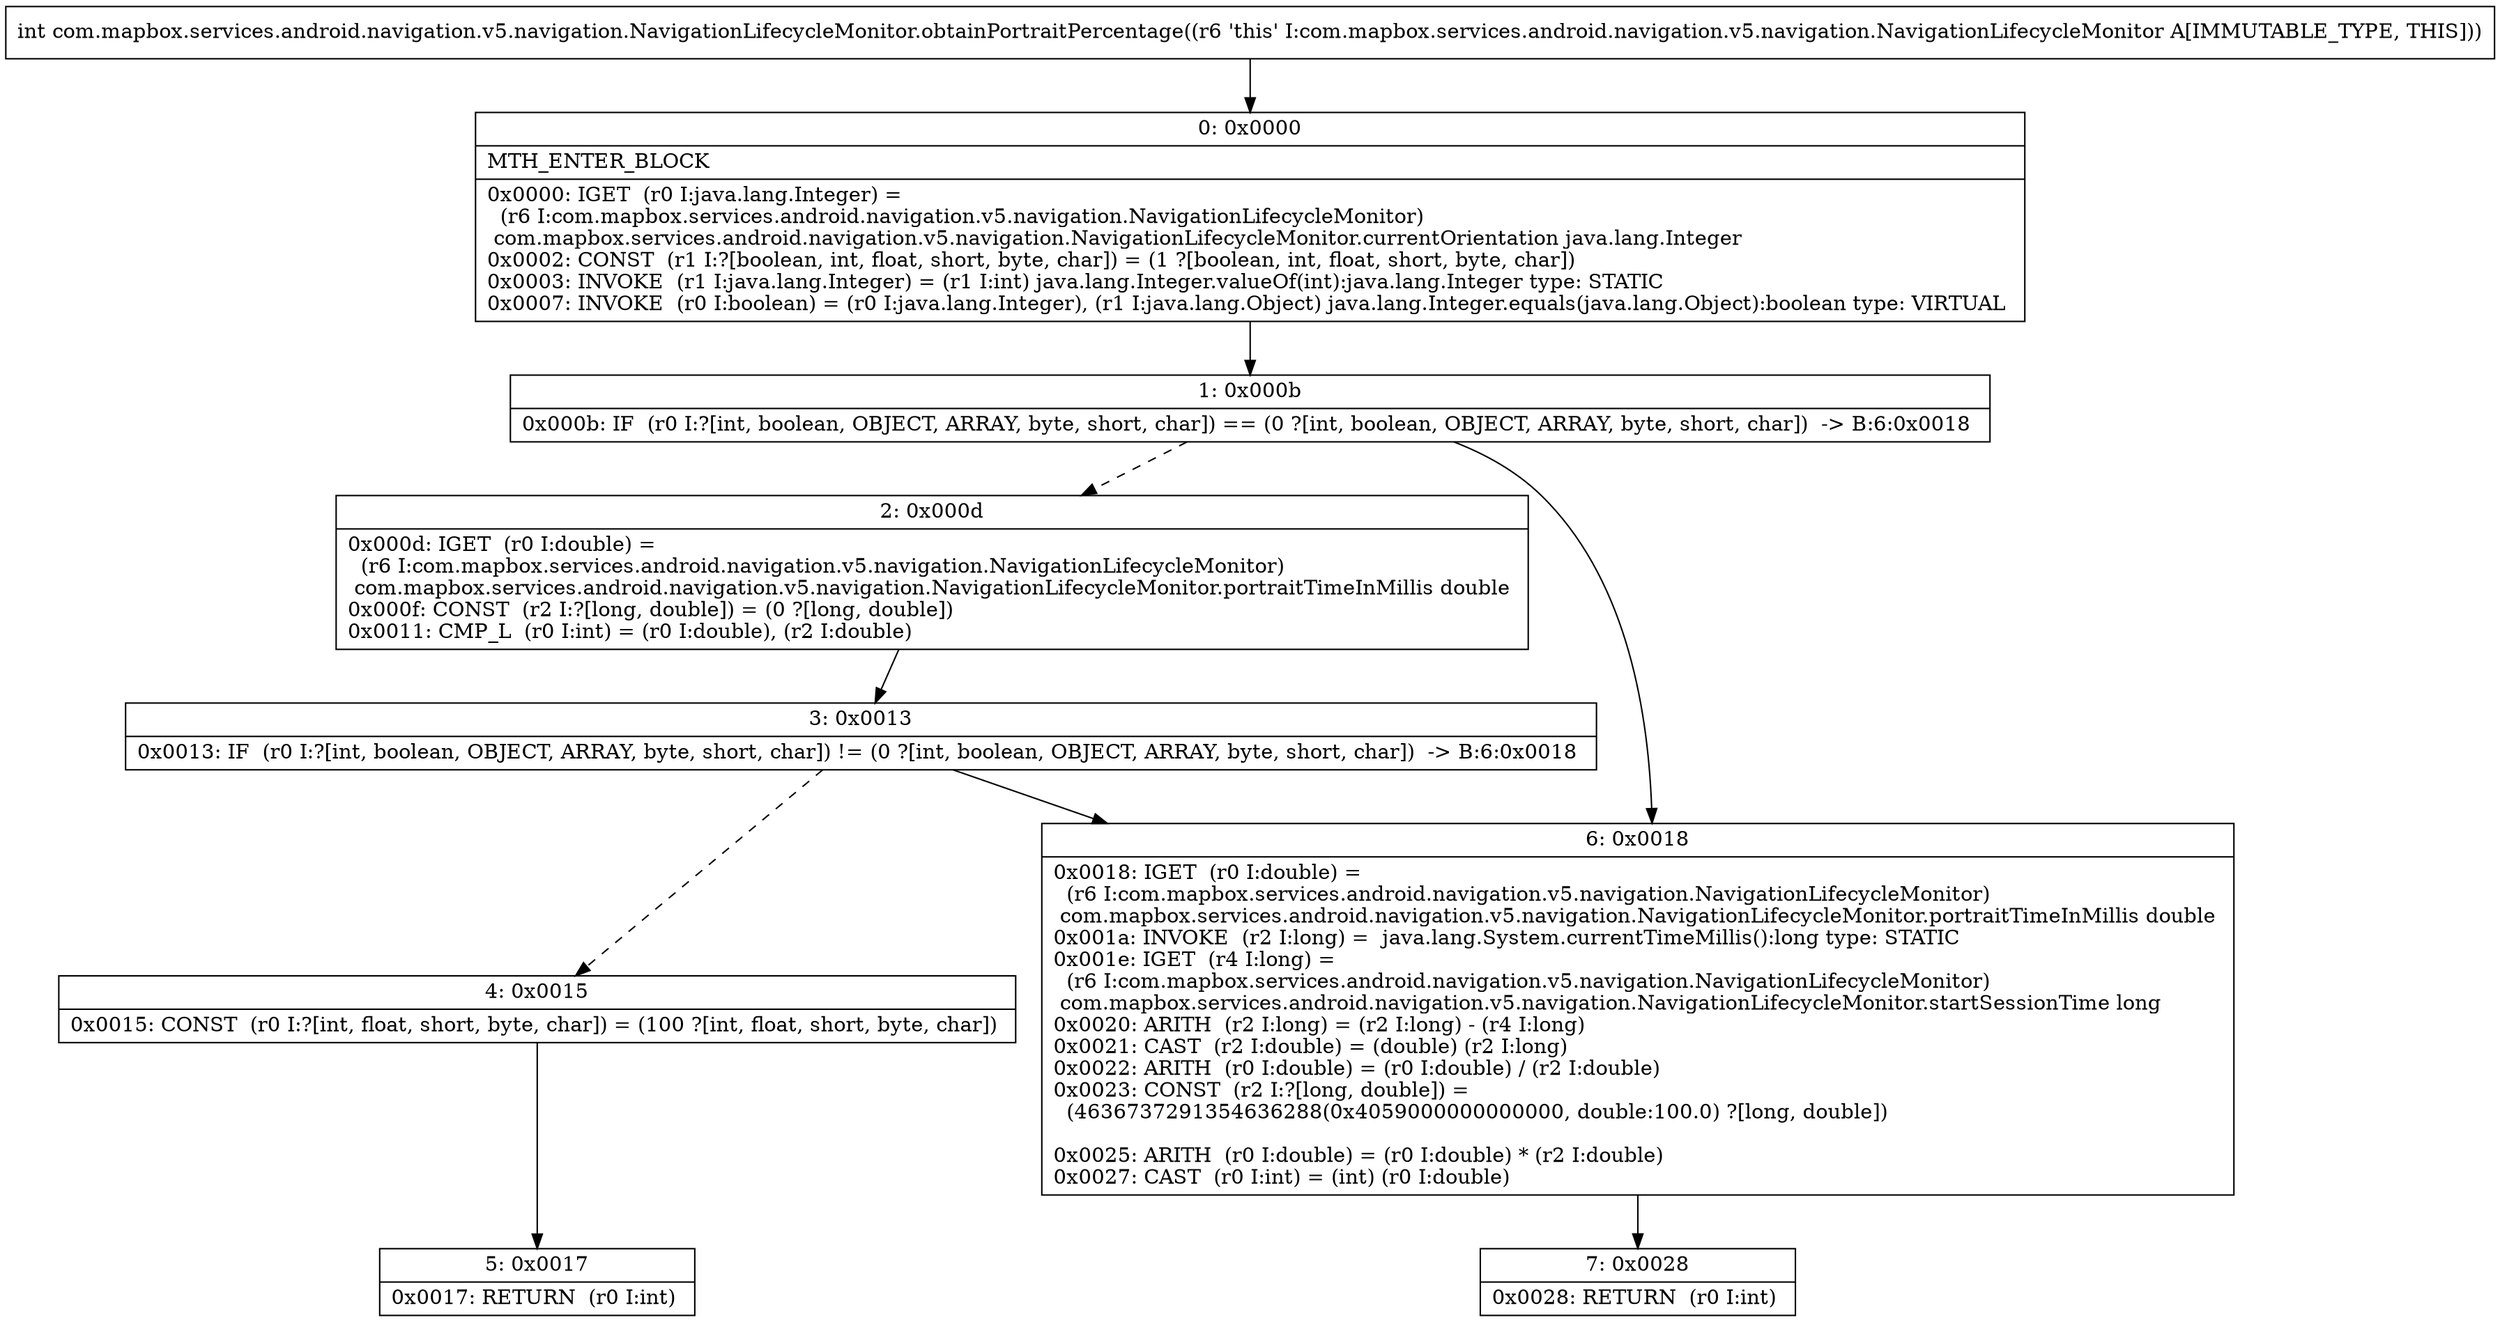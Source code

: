 digraph "CFG forcom.mapbox.services.android.navigation.v5.navigation.NavigationLifecycleMonitor.obtainPortraitPercentage()I" {
Node_0 [shape=record,label="{0\:\ 0x0000|MTH_ENTER_BLOCK\l|0x0000: IGET  (r0 I:java.lang.Integer) = \l  (r6 I:com.mapbox.services.android.navigation.v5.navigation.NavigationLifecycleMonitor)\l com.mapbox.services.android.navigation.v5.navigation.NavigationLifecycleMonitor.currentOrientation java.lang.Integer \l0x0002: CONST  (r1 I:?[boolean, int, float, short, byte, char]) = (1 ?[boolean, int, float, short, byte, char]) \l0x0003: INVOKE  (r1 I:java.lang.Integer) = (r1 I:int) java.lang.Integer.valueOf(int):java.lang.Integer type: STATIC \l0x0007: INVOKE  (r0 I:boolean) = (r0 I:java.lang.Integer), (r1 I:java.lang.Object) java.lang.Integer.equals(java.lang.Object):boolean type: VIRTUAL \l}"];
Node_1 [shape=record,label="{1\:\ 0x000b|0x000b: IF  (r0 I:?[int, boolean, OBJECT, ARRAY, byte, short, char]) == (0 ?[int, boolean, OBJECT, ARRAY, byte, short, char])  \-\> B:6:0x0018 \l}"];
Node_2 [shape=record,label="{2\:\ 0x000d|0x000d: IGET  (r0 I:double) = \l  (r6 I:com.mapbox.services.android.navigation.v5.navigation.NavigationLifecycleMonitor)\l com.mapbox.services.android.navigation.v5.navigation.NavigationLifecycleMonitor.portraitTimeInMillis double \l0x000f: CONST  (r2 I:?[long, double]) = (0 ?[long, double]) \l0x0011: CMP_L  (r0 I:int) = (r0 I:double), (r2 I:double) \l}"];
Node_3 [shape=record,label="{3\:\ 0x0013|0x0013: IF  (r0 I:?[int, boolean, OBJECT, ARRAY, byte, short, char]) != (0 ?[int, boolean, OBJECT, ARRAY, byte, short, char])  \-\> B:6:0x0018 \l}"];
Node_4 [shape=record,label="{4\:\ 0x0015|0x0015: CONST  (r0 I:?[int, float, short, byte, char]) = (100 ?[int, float, short, byte, char]) \l}"];
Node_5 [shape=record,label="{5\:\ 0x0017|0x0017: RETURN  (r0 I:int) \l}"];
Node_6 [shape=record,label="{6\:\ 0x0018|0x0018: IGET  (r0 I:double) = \l  (r6 I:com.mapbox.services.android.navigation.v5.navigation.NavigationLifecycleMonitor)\l com.mapbox.services.android.navigation.v5.navigation.NavigationLifecycleMonitor.portraitTimeInMillis double \l0x001a: INVOKE  (r2 I:long) =  java.lang.System.currentTimeMillis():long type: STATIC \l0x001e: IGET  (r4 I:long) = \l  (r6 I:com.mapbox.services.android.navigation.v5.navigation.NavigationLifecycleMonitor)\l com.mapbox.services.android.navigation.v5.navigation.NavigationLifecycleMonitor.startSessionTime long \l0x0020: ARITH  (r2 I:long) = (r2 I:long) \- (r4 I:long) \l0x0021: CAST  (r2 I:double) = (double) (r2 I:long) \l0x0022: ARITH  (r0 I:double) = (r0 I:double) \/ (r2 I:double) \l0x0023: CONST  (r2 I:?[long, double]) = \l  (4636737291354636288(0x4059000000000000, double:100.0) ?[long, double])\l \l0x0025: ARITH  (r0 I:double) = (r0 I:double) * (r2 I:double) \l0x0027: CAST  (r0 I:int) = (int) (r0 I:double) \l}"];
Node_7 [shape=record,label="{7\:\ 0x0028|0x0028: RETURN  (r0 I:int) \l}"];
MethodNode[shape=record,label="{int com.mapbox.services.android.navigation.v5.navigation.NavigationLifecycleMonitor.obtainPortraitPercentage((r6 'this' I:com.mapbox.services.android.navigation.v5.navigation.NavigationLifecycleMonitor A[IMMUTABLE_TYPE, THIS])) }"];
MethodNode -> Node_0;
Node_0 -> Node_1;
Node_1 -> Node_2[style=dashed];
Node_1 -> Node_6;
Node_2 -> Node_3;
Node_3 -> Node_4[style=dashed];
Node_3 -> Node_6;
Node_4 -> Node_5;
Node_6 -> Node_7;
}

